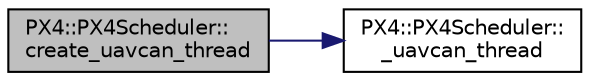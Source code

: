 digraph "PX4::PX4Scheduler::create_uavcan_thread"
{
 // INTERACTIVE_SVG=YES
  edge [fontname="Helvetica",fontsize="10",labelfontname="Helvetica",labelfontsize="10"];
  node [fontname="Helvetica",fontsize="10",shape=record];
  rankdir="LR";
  Node1 [label="PX4::PX4Scheduler::\lcreate_uavcan_thread",height=0.2,width=0.4,color="black", fillcolor="grey75", style="filled", fontcolor="black"];
  Node1 -> Node2 [color="midnightblue",fontsize="10",style="solid",fontname="Helvetica"];
  Node2 [label="PX4::PX4Scheduler::\l_uavcan_thread",height=0.2,width=0.4,color="black", fillcolor="white", style="filled",URL="$classPX4_1_1PX4Scheduler.html#aca642572b64e1d35f4ef09443aeca08b"];
}
